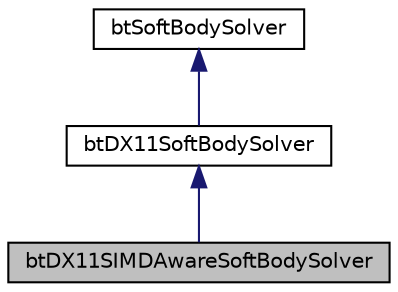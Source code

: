digraph "btDX11SIMDAwareSoftBodySolver"
{
  edge [fontname="Helvetica",fontsize="10",labelfontname="Helvetica",labelfontsize="10"];
  node [fontname="Helvetica",fontsize="10",shape=record];
  Node1 [label="btDX11SIMDAwareSoftBodySolver",height=0.2,width=0.4,color="black", fillcolor="grey75", style="filled", fontcolor="black"];
  Node2 -> Node1 [dir="back",color="midnightblue",fontsize="10",style="solid"];
  Node2 [label="btDX11SoftBodySolver",height=0.2,width=0.4,color="black", fillcolor="white", style="filled",URL="$classbt_d_x11_soft_body_solver.html"];
  Node3 -> Node2 [dir="back",color="midnightblue",fontsize="10",style="solid"];
  Node3 [label="btSoftBodySolver",height=0.2,width=0.4,color="black", fillcolor="white", style="filled",URL="$classbt_soft_body_solver.html"];
}
